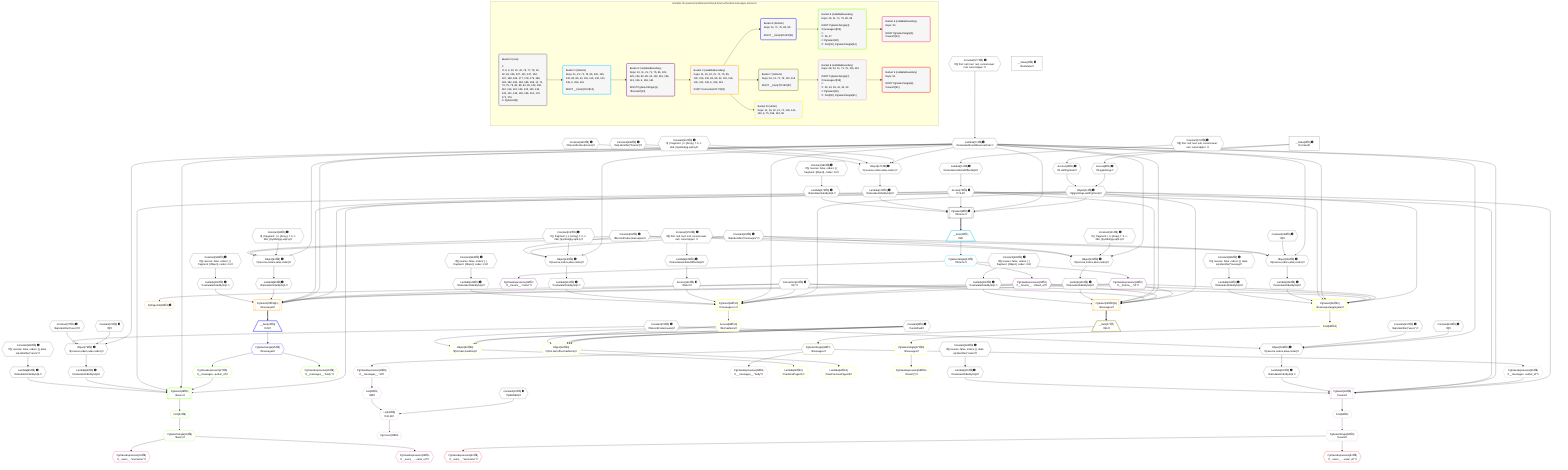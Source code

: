 %%{init: {'themeVariables': { 'fontSize': '12px'}}}%%
graph TD
    classDef path fill:#eee,stroke:#000,color:#000
    classDef plan fill:#fff,stroke-width:1px,color:#000
    classDef itemplan fill:#fff,stroke-width:2px,color:#000
    classDef unbatchedplan fill:#dff,stroke-width:1px,color:#000
    classDef sideeffectplan fill:#fcc,stroke-width:2px,color:#000
    classDef bucket fill:#f6f6f6,color:#000,stroke-width:2px,text-align:left


    %% plan dependencies
    PgSelect8[["PgSelect[8∈0] ➊<br />ᐸforumsᐳ"]]:::plan
    Object11{{"Object[11∈0] ➊<br />ᐸ{pgSettings,withPgClient}ᐳ"}}:::plan
    Lambda71{{"Lambda[71∈0] ➊<br />ᐸcalculateShouldReverseOrderᐳ"}}:::plan
    Access75{{"Access[75∈0] ➊<br />ᐸ74.0ᐳ"}}:::plan
    Lambda171{{"Lambda[171∈0] ➊<br />ᐸcalculateOrderBySQLᐳ"}}:::plan
    Lambda176{{"Lambda[176∈0] ➊<br />ᐸcalculateOrderBySQLᐳ"}}:::plan
    Object11 & Lambda71 & Access75 & Lambda171 & Lambda176 --> PgSelect8
    Object79{{"Object[79∈0] ➊<br />ᐸ{reverse,orders,alias,codec}ᐳ"}}:::plan
    Constant76{{"Constant[76∈0] ➊<br />ᐸ[]ᐳ"}}:::plan
    Constant77{{"Constant[77∈0] ➊<br />ᐸsql.identifier(”users”)ᐳ"}}:::plan
    Constant78{{"Constant[78∈0] ➊<br />ᐸRecordCodec(users)ᐳ"}}:::plan
    Lambda71 & Constant76 & Constant77 & Constant78 --> Object79
    Object94{{"Object[94∈0] ➊<br />ᐸ{reverse,orders,alias,codec}ᐳ"}}:::plan
    Constant91{{"Constant[91∈0] ➊<br />ᐸ[ { fragment: { n: [Array], f: 0, c: 266, [Symbol(pg-sql2-tyᐳ"}}:::plan
    Constant92{{"Constant[92∈0] ➊<br />ᐸsql.identifier(”messages”)ᐳ"}}:::plan
    Constant93{{"Constant[93∈0] ➊<br />ᐸRecordCodec(messages)ᐳ"}}:::plan
    Lambda71 & Constant91 & Constant92 & Constant93 --> Object94
    Object109{{"Object[109∈0] ➊<br />ᐸ{reverse,orders,alias,codec}ᐳ"}}:::plan
    Constant106{{"Constant[106∈0] ➊<br />ᐸ[]ᐳ"}}:::plan
    Constant107{{"Constant[107∈0] ➊<br />ᐸsql.identifier(”users”)ᐳ"}}:::plan
    Lambda71 & Constant106 & Constant107 & Constant78 --> Object109
    Object124{{"Object[124∈0] ➊<br />ᐸ{reverse,orders,alias,codec}ᐳ"}}:::plan
    Constant121{{"Constant[121∈0] ➊<br />ᐸ[ { fragment: { n: [Array], f: 0, c: 266, [Symbol(pg-sql2-tyᐳ"}}:::plan
    Lambda71 & Constant121 & Constant92 & Constant93 --> Object124
    Object140{{"Object[140∈0] ➊<br />ᐸ{reverse,orders,alias,codec}ᐳ"}}:::plan
    Constant137{{"Constant[137∈0] ➊<br />ᐸ[ { fragment: { n: [Array], f: 0, c: 266, [Symbol(pg-sql2-tyᐳ"}}:::plan
    Lambda71 & Constant137 & Constant92 & Constant93 --> Object140
    Object155{{"Object[155∈0] ➊<br />ᐸ{reverse,orders,alias,codec}ᐳ"}}:::plan
    Constant152{{"Constant[152∈0] ➊<br />ᐸ[]ᐳ"}}:::plan
    Lambda71 & Constant152 & Constant92 & Constant93 --> Object155
    Object170{{"Object[170∈0] ➊<br />ᐸ{reverse,orders,alias,codec}ᐳ"}}:::plan
    Constant167{{"Constant[167∈0] ➊<br />ᐸ[ { fragment: { n: [Array], f: 0, c: 266, [Symbol(pg-sql2-tyᐳ"}}:::plan
    Constant168{{"Constant[168∈0] ➊<br />ᐸsql.identifier(”forums”)ᐳ"}}:::plan
    Constant169{{"Constant[169∈0] ➊<br />ᐸRecordCodec(forums)ᐳ"}}:::plan
    Lambda71 & Constant167 & Constant168 & Constant169 --> Object170
    Access9{{"Access[9∈0] ➊<br />ᐸ2.pgSettingsᐳ"}}:::plan
    Access10{{"Access[10∈0] ➊<br />ᐸ2.withPgClientᐳ"}}:::plan
    Access9 & Access10 --> Object11
    __Value2["__Value[2∈0] ➊<br />ᐸcontextᐳ"]:::plan
    __Value2 --> Access9
    __Value2 --> Access10
    Constant177{{"Constant[177∈0] ➊<br />ᐸ§{ first: null, last: null, cursorLower: null, cursorUpper: ᐳ"}}:::plan
    Constant177 --> Lambda71
    Lambda74{{"Lambda[74∈0] ➊<br />ᐸcalculateLimitAndOffsetSQLᐳ"}}:::plan
    Constant178{{"Constant[178∈0] ➊<br />ᐸ§{ first: null, last: null, cursorLower: null, cursorUpper: ᐳ"}}:::plan
    Constant178 --> Lambda74
    Lambda74 --> Access75
    Lambda80{{"Lambda[80∈0] ➊<br />ᐸcalculateOrderBySQLᐳ"}}:::plan
    Object79 --> Lambda80
    Lambda85{{"Lambda[85∈0] ➊<br />ᐸcalculateOrderBySQLᐳ"}}:::plan
    Constant180{{"Constant[180∈0] ➊<br />ᐸ§{ reverse: false, orders: [], alias: sql.identifier(”users”ᐳ"}}:::plan
    Constant180 --> Lambda85
    Lambda95{{"Lambda[95∈0] ➊<br />ᐸcalculateOrderBySQLᐳ"}}:::plan
    Object94 --> Lambda95
    Lambda100{{"Lambda[100∈0] ➊<br />ᐸcalculateOrderBySQLᐳ"}}:::plan
    Constant181{{"Constant[181∈0] ➊<br />ᐸ§{ reverse: false, orders: [ { fragment: [Object], codec: Coᐳ"}}:::plan
    Constant181 --> Lambda100
    Lambda110{{"Lambda[110∈0] ➊<br />ᐸcalculateOrderBySQLᐳ"}}:::plan
    Object109 --> Lambda110
    Lambda115{{"Lambda[115∈0] ➊<br />ᐸcalculateOrderBySQLᐳ"}}:::plan
    Constant182{{"Constant[182∈0] ➊<br />ᐸ§{ reverse: false, orders: [], alias: sql.identifier(”users”ᐳ"}}:::plan
    Constant182 --> Lambda115
    Lambda125{{"Lambda[125∈0] ➊<br />ᐸcalculateOrderBySQLᐳ"}}:::plan
    Object124 --> Lambda125
    Lambda130{{"Lambda[130∈0] ➊<br />ᐸcalculateOrderBySQLᐳ"}}:::plan
    Constant183{{"Constant[183∈0] ➊<br />ᐸ§{ reverse: false, orders: [ { fragment: [Object], codec: Coᐳ"}}:::plan
    Constant183 --> Lambda130
    Lambda135{{"Lambda[135∈0] ➊<br />ᐸcalculateLimitAndOffsetSQLᐳ"}}:::plan
    Constant179{{"Constant[179∈0] ➊<br />ᐸ§{ first: null, last: null, cursorLower: null, cursorUpper: ᐳ"}}:::plan
    Constant179 --> Lambda135
    Access136{{"Access[136∈0] ➊<br />ᐸ135.0ᐳ"}}:::plan
    Lambda135 --> Access136
    Lambda141{{"Lambda[141∈0] ➊<br />ᐸcalculateOrderBySQLᐳ"}}:::plan
    Object140 --> Lambda141
    Lambda146{{"Lambda[146∈0] ➊<br />ᐸcalculateOrderBySQLᐳ"}}:::plan
    Constant184{{"Constant[184∈0] ➊<br />ᐸ§{ reverse: false, orders: [ { fragment: [Object], codec: Coᐳ"}}:::plan
    Constant184 --> Lambda146
    Lambda156{{"Lambda[156∈0] ➊<br />ᐸcalculateOrderBySQLᐳ"}}:::plan
    Object155 --> Lambda156
    Lambda161{{"Lambda[161∈0] ➊<br />ᐸcalculateOrderBySQLᐳ"}}:::plan
    Constant185{{"Constant[185∈0] ➊<br />ᐸ§{ reverse: false, orders: [], alias: sql.identifier(”messagᐳ"}}:::plan
    Constant185 --> Lambda161
    Object170 --> Lambda171
    Constant186{{"Constant[186∈0] ➊<br />ᐸ§{ reverse: false, orders: [ { fragment: [Object], codec: Coᐳ"}}:::plan
    Constant186 --> Lambda176
    __Value4["__Value[4∈0] ➊<br />ᐸrootValueᐳ"]:::plan
    Constant6{{"Constant[6∈0] ➊<br />ᐸundefinedᐳ"}}:::plan
    Connection21{{"Connection[21∈0] ➊<br />ᐸ17ᐳ"}}:::plan
    Constant42{{"Constant[42∈0] ➊<br />ᐸ[HIDDEN]ᐳ"}}:::plan
    __Item12[/"__Item[12∈1]<br />ᐸ8ᐳ"\]:::itemplan
    PgSelect8 ==> __Item12
    PgSelectSingle13{{"PgSelectSingle[13∈1]<br />ᐸforumsᐳ"}}:::plan
    __Item12 --> PgSelectSingle13
    PgClassExpression14{{"PgClassExpression[14∈2]<br />ᐸ__forums__.”name”ᐳ"}}:::plan
    PgSelectSingle13 --> PgClassExpression14
    PgClassExpression16{{"PgClassExpression[16∈2]<br />ᐸ__forums__.”id”ᐳ"}}:::plan
    PgSelectSingle13 --> PgClassExpression16
    PgClassExpression22{{"PgClassExpression[22∈2]<br />ᐸ__forums__...chived_at”ᐳ"}}:::plan
    PgSelectSingle13 --> PgClassExpression22
    PgSelect23[["PgSelect[23∈3@s]<br />ᐸmessagesᐳ"]]:::plan
    Object11 & PgClassExpression16 & PgClassExpression22 & Connection21 & Lambda71 & Access75 & Lambda95 & Lambda100 --> PgSelect23
    PgSelect36[["PgSelect[36∈3@s]<br />ᐸmessagesᐳ"]]:::plan
    Object11 & PgClassExpression16 & PgClassExpression22 & Connection21 & Lambda71 & Access75 & Lambda125 & Lambda130 --> PgSelect36
    PgPageInfo55{{"PgPageInfo[55∈3] ➊"}}:::plan
    Connection21 --> PgPageInfo55
    __Item24[/"__Item[24∈4]<br />ᐸ23ᐳ"\]:::itemplan
    PgSelect23 ==> __Item24
    PgSelectSingle25{{"PgSelectSingle[25∈4]<br />ᐸmessagesᐳ"}}:::plan
    __Item24 --> PgSelectSingle25
    PgSelect28[["PgSelect[28∈5]<br />ᐸusersᐳ"]]:::plan
    PgClassExpression27{{"PgClassExpression[27∈5]<br />ᐸ__messages...author_id”ᐳ"}}:::plan
    Object11 & PgClassExpression27 & Lambda71 & Access75 & Lambda80 & Lambda85 --> PgSelect28
    PgClassExpression26{{"PgClassExpression[26∈5]<br />ᐸ__messages__.”body”ᐳ"}}:::plan
    PgSelectSingle25 --> PgClassExpression26
    PgSelectSingle25 --> PgClassExpression27
    First32{{"First[32∈5]"}}:::plan
    PgSelect28 --> First32
    PgSelectSingle33{{"PgSelectSingle[33∈5]<br />ᐸusersᐳ"}}:::plan
    First32 --> PgSelectSingle33
    PgClassExpression34{{"PgClassExpression[34∈6]<br />ᐸ__users__.”username”ᐳ"}}:::plan
    PgSelectSingle33 --> PgClassExpression34
    PgClassExpression35{{"PgClassExpression[35∈6]<br />ᐸ__users__....vatar_url”ᐳ"}}:::plan
    PgSelectSingle33 --> PgClassExpression35
    __Item37[/"__Item[37∈7]<br />ᐸ36ᐳ"\]:::itemplan
    PgSelect36 ==> __Item37
    PgSelectSingle38{{"PgSelectSingle[38∈7]<br />ᐸmessagesᐳ"}}:::plan
    __Item37 --> PgSelectSingle38
    PgSelect46[["PgSelect[46∈8]<br />ᐸusersᐳ"]]:::plan
    PgClassExpression45{{"PgClassExpression[45∈8]<br />ᐸ__messages...author_id”ᐳ"}}:::plan
    Object11 & PgClassExpression45 & Lambda71 & Access75 & Lambda110 & Lambda115 --> PgSelect46
    List43{{"List[43∈8]<br />ᐸ42,41ᐳ"}}:::plan
    List41{{"List[41∈8]<br />ᐸ40ᐳ"}}:::plan
    Constant42 & List41 --> List43
    PgCursor39{{"PgCursor[39∈8]"}}:::plan
    List43 --> PgCursor39
    PgClassExpression40{{"PgClassExpression[40∈8]<br />ᐸ__messages__.”id”ᐳ"}}:::plan
    PgSelectSingle38 --> PgClassExpression40
    PgClassExpression40 --> List41
    PgClassExpression44{{"PgClassExpression[44∈8]<br />ᐸ__messages__.”body”ᐳ"}}:::plan
    PgSelectSingle38 --> PgClassExpression44
    PgSelectSingle38 --> PgClassExpression45
    First50{{"First[50∈8]"}}:::plan
    PgSelect46 --> First50
    PgSelectSingle51{{"PgSelectSingle[51∈8]<br />ᐸusersᐳ"}}:::plan
    First50 --> PgSelectSingle51
    PgClassExpression52{{"PgClassExpression[52∈9]<br />ᐸ__users__.”username”ᐳ"}}:::plan
    PgSelectSingle51 --> PgClassExpression52
    PgClassExpression53{{"PgClassExpression[53∈9]<br />ᐸ__users__....vatar_url”ᐳ"}}:::plan
    PgSelectSingle51 --> PgClassExpression53
    PgSelect54[["PgSelect[54∈10]<br />ᐸmessages+1ᐳ"]]:::plan
    Object11 & PgClassExpression16 & PgClassExpression22 & Connection21 & Lambda71 & Access136 & Lambda141 & Lambda146 --> PgSelect54
    PgSelect65[["PgSelect[65∈10]<br />ᐸmessages(aggregate)ᐳ"]]:::plan
    Object11 & PgClassExpression16 & PgClassExpression22 & Connection21 & Lambda71 & Access75 & Lambda156 & Lambda161 --> PgSelect65
    Object63{{"Object[63∈10]<br />ᐸ{first,last,offset,hasMore}ᐳ"}}:::plan
    Access58{{"Access[58∈10]<br />ᐸ54.hasMoreᐳ"}}:::plan
    Constant6 & Constant6 & Constant6 & Access58 --> Object63
    Object59{{"Object[59∈10]<br />ᐸ{first,last,hasMore}ᐳ"}}:::plan
    Constant6 & Constant6 & Access58 --> Object59
    PgSelect54 --> Access58
    Lambda60{{"Lambda[60∈10]<br />ᐸhasNextPageCbᐳ"}}:::plan
    Object59 --> Lambda60
    Lambda64{{"Lambda[64∈10]<br />ᐸhasPreviousPageCbᐳ"}}:::plan
    Object63 --> Lambda64
    First66{{"First[66∈10]"}}:::plan
    PgSelect65 --> First66
    PgSelectSingle67{{"PgSelectSingle[67∈10]<br />ᐸmessagesᐳ"}}:::plan
    First66 --> PgSelectSingle67
    PgClassExpression68{{"PgClassExpression[68∈10]<br />ᐸcount(*)ᐳ"}}:::plan
    PgSelectSingle67 --> PgClassExpression68

    %% define steps

    subgraph "Buckets for queries/conditions/archived-forum-inherited-messages.stream-6"
    Bucket0("Bucket 0 (root)<br /><br />1: <br />ᐳ: 6, 9, 10, 21, 42, 76, 77, 78, 91, 92, 93, 106, 107, 121, 137, 152, 167, 168, 169, 177, 178, 179, 180, 181, 182, 183, 184, 185, 186, 11, 71, 74, 75, 79, 80, 85, 94, 95, 100, 109, 110, 115, 124, 125, 130, 135, 136, 140, 141, 146, 155, 156, 161, 170, 171, 176<br />2: PgSelect[8]"):::bucket
    classDef bucket0 stroke:#696969
    class Bucket0,__Value2,__Value4,Constant6,PgSelect8,Access9,Access10,Object11,Connection21,Constant42,Lambda71,Lambda74,Access75,Constant76,Constant77,Constant78,Object79,Lambda80,Lambda85,Constant91,Constant92,Constant93,Object94,Lambda95,Lambda100,Constant106,Constant107,Object109,Lambda110,Lambda115,Constant121,Object124,Lambda125,Lambda130,Lambda135,Access136,Constant137,Object140,Lambda141,Lambda146,Constant152,Object155,Lambda156,Lambda161,Constant167,Constant168,Constant169,Object170,Lambda171,Lambda176,Constant177,Constant178,Constant179,Constant180,Constant181,Constant182,Constant183,Constant184,Constant185,Constant186 bucket0
    Bucket1("Bucket 1 (listItem)<br />Deps: 11, 21, 71, 75, 95, 100, 125, 130, 80, 85, 42, 110, 115, 136, 141, 146, 6, 156, 161<br /><br />ROOT __Item{1}ᐸ8ᐳ[12]"):::bucket
    classDef bucket1 stroke:#00bfff
    class Bucket1,__Item12,PgSelectSingle13 bucket1
    Bucket2("Bucket 2 (nullableBoundary)<br />Deps: 13, 11, 21, 71, 75, 95, 100, 125, 130, 80, 85, 42, 110, 115, 136, 141, 146, 6, 156, 161<br /><br />ROOT PgSelectSingle{1}ᐸforumsᐳ[13]"):::bucket
    classDef bucket2 stroke:#7f007f
    class Bucket2,PgClassExpression14,PgClassExpression16,PgClassExpression22 bucket2
    Bucket3("Bucket 3 (nullableBoundary)<br />Deps: 11, 16, 22, 21, 71, 75, 95, 100, 125, 130, 80, 85, 42, 110, 115, 136, 141, 146, 6, 156, 161<br /><br />ROOT Connectionᐸ17ᐳ[21]"):::bucket
    classDef bucket3 stroke:#ffa500
    class Bucket3,PgSelect23,PgSelect36,PgPageInfo55 bucket3
    Bucket4("Bucket 4 (listItem)<br />Deps: 11, 71, 75, 80, 85<br /><br />ROOT __Item{4}ᐸ23ᐳ[24]"):::bucket
    classDef bucket4 stroke:#0000ff
    class Bucket4,__Item24,PgSelectSingle25 bucket4
    Bucket5("Bucket 5 (nullableBoundary)<br />Deps: 25, 11, 71, 75, 80, 85<br /><br />ROOT PgSelectSingle{4}ᐸmessagesᐳ[25]<br />1: <br />ᐳ: 26, 27<br />2: PgSelect[28]<br />ᐳ: First[32], PgSelectSingle[33]"):::bucket
    classDef bucket5 stroke:#7fff00
    class Bucket5,PgClassExpression26,PgClassExpression27,PgSelect28,First32,PgSelectSingle33 bucket5
    Bucket6("Bucket 6 (nullableBoundary)<br />Deps: 33<br /><br />ROOT PgSelectSingle{5}ᐸusersᐳ[33]"):::bucket
    classDef bucket6 stroke:#ff1493
    class Bucket6,PgClassExpression34,PgClassExpression35 bucket6
    Bucket7("Bucket 7 (listItem)<br />Deps: 42, 11, 71, 75, 110, 115<br /><br />ROOT __Item{7}ᐸ36ᐳ[37]"):::bucket
    classDef bucket7 stroke:#808000
    class Bucket7,__Item37,PgSelectSingle38 bucket7
    Bucket8("Bucket 8 (nullableBoundary)<br />Deps: 38, 42, 11, 71, 75, 110, 115<br /><br />ROOT PgSelectSingle{7}ᐸmessagesᐳ[38]<br />1: <br />ᐳ: 40, 44, 45, 41, 43, 39<br />2: PgSelect[46]<br />ᐳ: First[50], PgSelectSingle[51]"):::bucket
    classDef bucket8 stroke:#dda0dd
    class Bucket8,PgCursor39,PgClassExpression40,List41,List43,PgClassExpression44,PgClassExpression45,PgSelect46,First50,PgSelectSingle51 bucket8
    Bucket9("Bucket 9 (nullableBoundary)<br />Deps: 51<br /><br />ROOT PgSelectSingle{8}ᐸusersᐳ[51]"):::bucket
    classDef bucket9 stroke:#ff0000
    class Bucket9,PgClassExpression52,PgClassExpression53 bucket9
    Bucket10("Bucket 10 (defer)<br />Deps: 11, 16, 22, 21, 71, 136, 141, 146, 6, 75, 156, 161, 55"):::bucket
    classDef bucket10 stroke:#ffff00
    class Bucket10,PgSelect54,Access58,Object59,Lambda60,Object63,Lambda64,PgSelect65,First66,PgSelectSingle67,PgClassExpression68 bucket10
    Bucket0 --> Bucket1
    Bucket1 --> Bucket2
    Bucket2 --> Bucket3
    Bucket3 --> Bucket4 & Bucket7 & Bucket10
    Bucket4 --> Bucket5
    Bucket5 --> Bucket6
    Bucket7 --> Bucket8
    Bucket8 --> Bucket9
    end